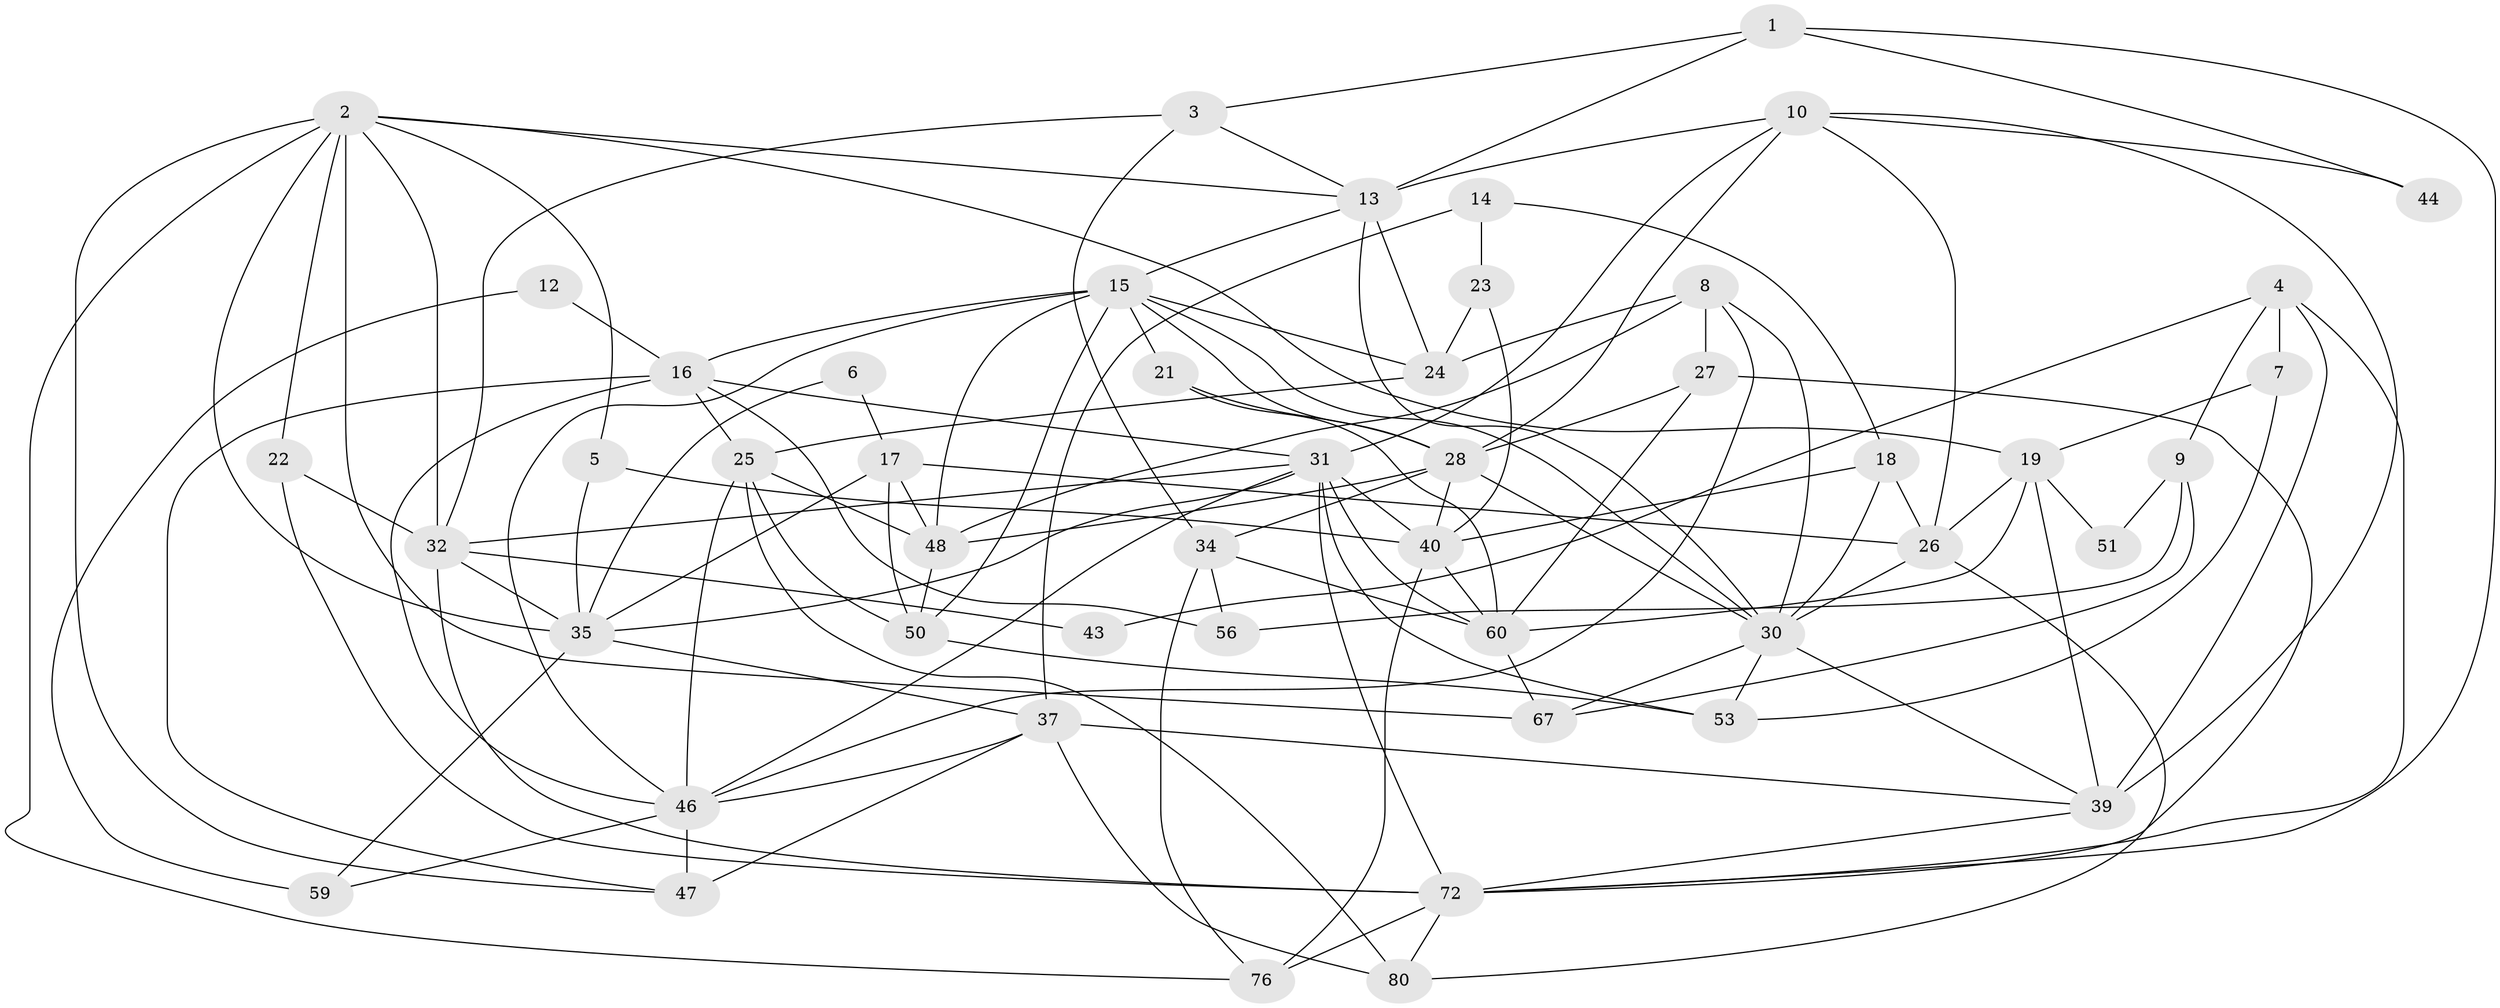 // Generated by graph-tools (version 1.1) at 2025/52/02/27/25 19:52:01]
// undirected, 49 vertices, 125 edges
graph export_dot {
graph [start="1"]
  node [color=gray90,style=filled];
  1 [super="+11"];
  2;
  3;
  4 [super="+73"];
  5;
  6;
  7;
  8 [super="+70"];
  9;
  10 [super="+78"];
  12;
  13 [super="+52"];
  14;
  15 [super="+77"];
  16 [super="+55"];
  17 [super="+33"];
  18 [super="+63"];
  19 [super="+20"];
  21 [super="+42"];
  22;
  23;
  24 [super="+54"];
  25 [super="+58"];
  26 [super="+36"];
  27 [super="+29"];
  28 [super="+62"];
  30 [super="+49"];
  31 [super="+71"];
  32 [super="+64"];
  34 [super="+38"];
  35 [super="+41"];
  37 [super="+45"];
  39 [super="+68"];
  40 [super="+61"];
  43;
  44;
  46 [super="+74"];
  47 [super="+66"];
  48 [super="+57"];
  50 [super="+75"];
  51;
  53 [super="+69"];
  56;
  59;
  60 [super="+65"];
  67 [super="+79"];
  72 [super="+81"];
  76;
  80;
  1 -- 72;
  1 -- 3;
  1 -- 44;
  1 -- 13;
  2 -- 13;
  2 -- 32;
  2 -- 5;
  2 -- 19;
  2 -- 22;
  2 -- 35;
  2 -- 67;
  2 -- 76;
  2 -- 47;
  3 -- 13;
  3 -- 32;
  3 -- 34;
  4 -- 39;
  4 -- 72;
  4 -- 9;
  4 -- 43;
  4 -- 7;
  5 -- 40;
  5 -- 35;
  6 -- 17;
  6 -- 35;
  7 -- 53;
  7 -- 19;
  8 -- 30;
  8 -- 24;
  8 -- 48;
  8 -- 27 [weight=2];
  8 -- 46;
  9 -- 56;
  9 -- 51;
  9 -- 67;
  10 -- 13;
  10 -- 39;
  10 -- 31;
  10 -- 26;
  10 -- 44;
  10 -- 28;
  12 -- 59;
  12 -- 16;
  13 -- 24;
  13 -- 30;
  13 -- 15;
  14 -- 23;
  14 -- 37;
  14 -- 18;
  15 -- 46;
  15 -- 28;
  15 -- 16;
  15 -- 48;
  15 -- 50;
  15 -- 24;
  15 -- 30;
  15 -- 21;
  16 -- 46;
  16 -- 25;
  16 -- 56;
  16 -- 31;
  16 -- 47;
  17 -- 35;
  17 -- 50;
  17 -- 48;
  17 -- 26;
  18 -- 30;
  18 -- 40;
  18 -- 26;
  19 -- 39;
  19 -- 51;
  19 -- 26;
  19 -- 60;
  21 -- 28;
  21 -- 60;
  22 -- 72;
  22 -- 32;
  23 -- 40;
  23 -- 24;
  24 -- 25;
  25 -- 80;
  25 -- 46;
  25 -- 50;
  25 -- 48;
  26 -- 30;
  26 -- 80;
  27 -- 72;
  27 -- 60;
  27 -- 28;
  28 -- 30;
  28 -- 48;
  28 -- 40;
  28 -- 34;
  30 -- 53;
  30 -- 67;
  30 -- 39;
  31 -- 35;
  31 -- 32;
  31 -- 40;
  31 -- 72;
  31 -- 60;
  31 -- 53;
  31 -- 46;
  32 -- 72;
  32 -- 43;
  32 -- 35;
  34 -- 56;
  34 -- 76;
  34 -- 60;
  35 -- 59;
  35 -- 37;
  37 -- 80;
  37 -- 39;
  37 -- 47 [weight=2];
  37 -- 46;
  39 -- 72;
  40 -- 76;
  40 -- 60;
  46 -- 47;
  46 -- 59;
  48 -- 50;
  50 -- 53;
  60 -- 67;
  72 -- 76;
  72 -- 80;
}
